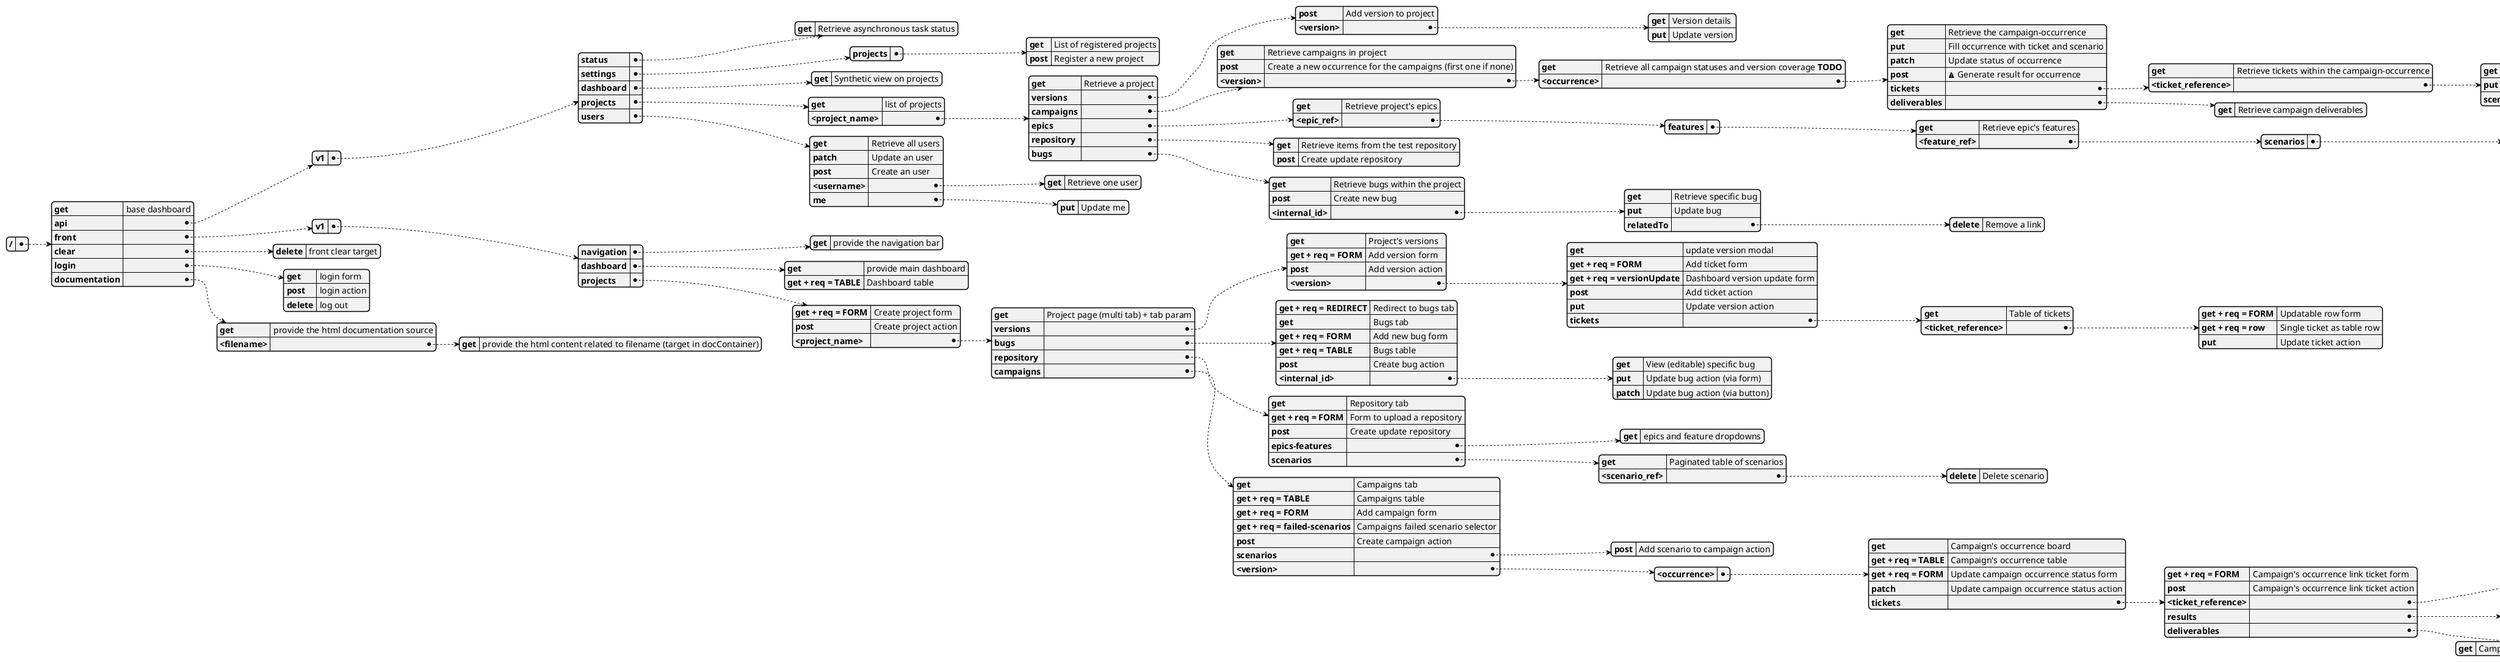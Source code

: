 @startjson
{
"/": {"get": "base dashboard",
      "api": {
        "v1": {
            "status": {
                "get": "Retrieve asynchronous task status"
            },
            "settings" : {
                "projects": {
                    "get": "List of registered projects",
                    "post": "Register a new project"
                    }
                },
            "dashboard": {
                "get": "Synthetic view on projects"
            },
            "projects": {
                "get": "list of projects",
                "<project_name>": {
                    "get": "Retrieve a project",
                    "versions": {
                        "post": "Add version to project",
                        "<version>": {
                            "get": "Version details",
                            "put": "Update version"
                        }
                    },
                    "campaigns": {
                        "get": "Retrieve campaigns in project",
                        "post": "Create a new occurrence for the campaigns (first one if none)",
                        "<version>": {
                            "get": "Retrieve all campaign statuses and version coverage **TODO**",
                            "<occurrence>": {
                                "get": "Retrieve the campaign-occurrence",
                                "put": "Fill occurrence with ticket and scenario",
                                "patch": "Update status of occurrence",
                                "post": "<&warning> Generate result for occurrence",
                                "tickets": {
                                    "get": "Retrieve tickets within the campaign-occurrence",
                                    "<ticket_reference>": {
                                        "get": "Retrieve ticket in the campaign-occurrence",
                                        "put": "Add scenario linked to ticket",
                                        "scenarios": {
                                            "<scenario_id>": {
                                                "get": "Retrieve current scenario update form",
                                                "status": {
                                                    "put": "Update scenario status"
                                                }
                                            }
                                        }
                                    }
                                },
                                "deliverables": {
                                    "get": "Retrieve campaign deliverables"
                                }
                            }
                        }
                    },
                    "epics": {
                        "get": "Retrieve project's epics",
                        "<epic_ref>": {
                            "features": {
                                "get": "Retrieve epic's features",
                                "<feature_ref>": {
                                        "scenarios": {
                                            "get": "retrieve feature's scenario",
                                            "<scenario_ref>" :{
                                                "get": "retrieve scenario",
                                                "delete": "remove scenario access"
                                            }
                                        }
                                }
                            }
                        }
                    },
                    "repository":{
                        "get": "Retrieve items from the test repository",
                        "post": "Create update repository"
                    },
                    "bugs": {
                        "get": "Retrieve bugs within the project",
                        "post": "Create new bug",
                        "<internal_id>": {
                            "get":"Retrieve specific bug",
                            "put": "Update bug",
                            "relatedTo": {
                                "delete": "Remove a link"
                            }
                        }
                    }
                }
            },
            "users": {
                "get": "Retrieve all users",
                "patch": "Update an user",
                "post": "Create an user",
                "<username>": {
                    "get": "Retrieve one user"
                },
                "me": {
                    "put": "Update me"
                }
            }
        }
      },
      "front": {
        "v1": {
            "navigation": {
                "get": "provide the navigation bar"
            },
            "dashboard": {
                "get": "provide main dashboard",
                "get + req = TABLE": "Dashboard table"
            },
            "projects": {
                "get + req = FORM": "Create project form",
                "post": "Create project action",
                "<project_name>":{
                    "get": "Project page (multi tab) + tab param",
                    "versions": {
                        "get": "Project's versions",
                        "get + req = FORM": "Add version form",
                        "post": "Add version action",
                        "<version>":{
                            "get": "update version modal",
                            "get + req = FORM": "Add ticket form",
                            "get + req = versionUpdate": "Dashboard version update form",
                            "post": "Add ticket action",
                            "put": "Update version action",
                            "tickets": {
                                "get": "Table of tickets",
                                "<ticket_reference>": {
                                    "get + req = FORM": "Updatable row form",
                                    "get + req = row": "Single ticket as table row",
                                    "put": "Update ticket action"
                                }
                            }
                        }
                    },
                    "bugs": {
                        "get + req = REDIRECT": "Redirect to bugs tab",
                        "get": "Bugs tab",
                        "get + req = FORM": "Add new bug form",
                        "get + req = TABLE": "Bugs table",
                        "post": "Create bug action",
                        "<internal_id>": {
                            "get": "View (editable) specific bug",
                            "put": "Update bug action (via form)",
                            "patch": "Update bug action (via button)"
                        }
                    },
                    "repository": {
                        "get": "Repository tab",
                        "get + req = FORM": "Form to upload a repository",
                        "post": "Create update repository",
                        "epics-features": {
                            "get": "epics and feature dropdowns"
                        },
                        "scenarios": {
                            "get": "Paginated table of scenarios",
                            "<scenario_ref>": {
                                "delete": "Delete scenario"
                            }
                        }
                    },
                    "campaigns": {
                        "get": "Campaigns tab",
                        "get + req = TABLE": "Campaigns table",
                        "get + req = FORM": "Add campaign form",
                        "get + req = failed-scenarios": "Campaigns failed scenario selector",
                        "post": "Create campaign action",
                        "scenarios" : {
                            "post": "Add scenario to campaign action"
                        },
                        "<version>": {
                            "<occurrence>": {
                                "get": "Campaign's occurrence board",
                                "get + req = TABLE": "Campaign's occurrence table",
                                "get + req = FORM": "Update campaign occurrence status form",
                                "patch": "Update campaign occurrence status action",
                                "tickets": {
                                    "get + req = FORM": "Campaign's occurrence link ticket form",
                                    "post": "Campaign's occurrence link ticket action",
                                    "<ticket_reference>": {
                                        "get": "Add scenarios to ticket form",
                                        "put": "Add scenarios to ticket action",
                                        "scenarios": {
                                            "get + req = statistics": "Tickets scenarios status statistics",
                                            "get": "Table of ticket's scenarios",
                                            "<scenario_internal_id>": {
                                                "get": "Update scenario status form",
                                                "put": "Update scenario status action",
                                                "delete": "Remove scenario from ticket action"
                                            }
                                        }
                                    },
                                    "results": {
                                        "get": "Campaign's occurrence results graph",
                                        "post": "Campaign's occurrence current status"
                                    },
                                    "deliverables": {
                                        "get": "Campaign's occurrence documents Test Plan or Test evidence"
                                    }
                                }
                            }
                        }

                    }
                }
            }
        }
      },
      "clear": {
        "delete": "front clear target"},
      "login": {
        "get" : "login form",
        "post": "login action",
        "delete": "log out"
      },
      "documentation": {
        "get": "provide the html documentation source",
        "<filename>": {
            "get": "provide the html content related to filename (target in docContainer)"
        }
      }
    }
}
@endjson
